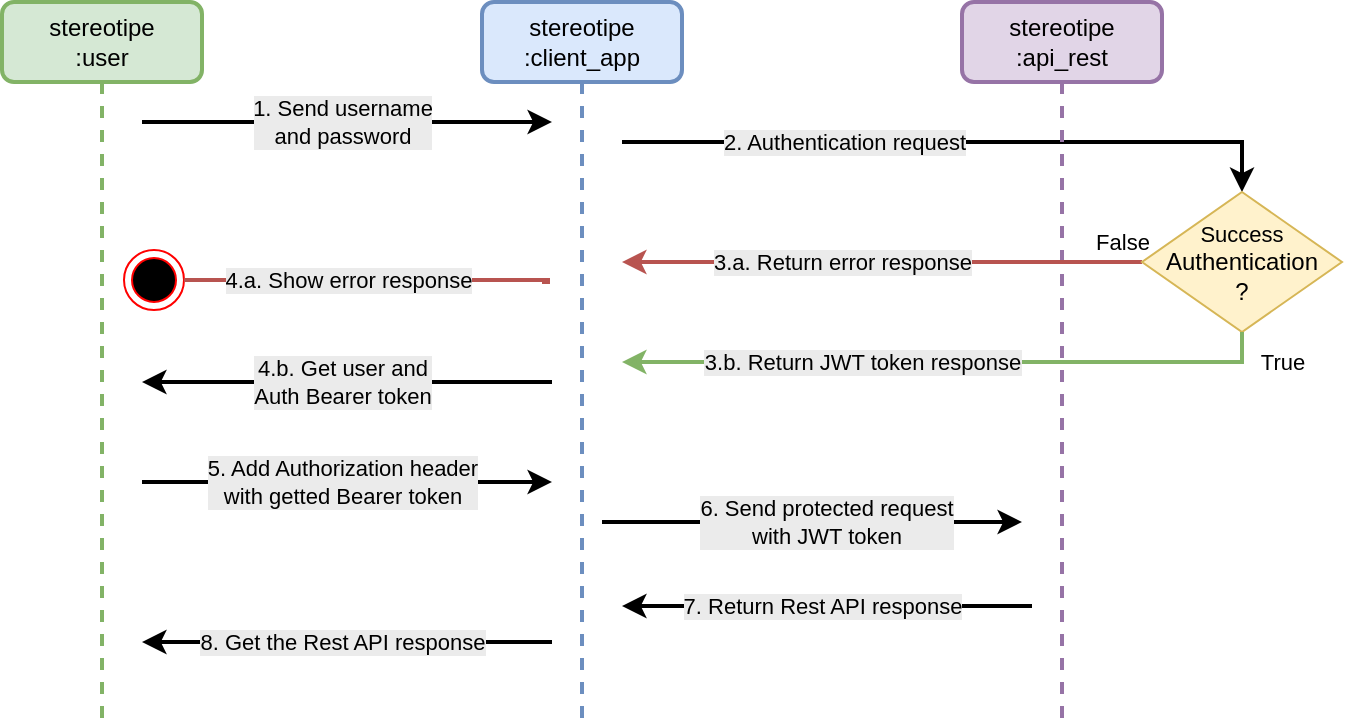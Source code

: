 <mxfile version="20.3.0" type="device"><diagram id="wO9nRCvFIkdYPWMIsG4S" name="JWT_request_lifecycle"><mxGraphModel dx="789" dy="475" grid="1" gridSize="10" guides="1" tooltips="1" connect="1" arrows="1" fold="1" page="1" pageScale="1" pageWidth="827" pageHeight="1169" math="0" shadow="0"><root><mxCell id="0"/><mxCell id="1" parent="0"/><mxCell id="74vf6Qk_rRBztaXpE-C5-4" value="stereotipe&lt;br&gt;:client_app" style="shape=umlLifeline;perimeter=lifelinePerimeter;whiteSpace=wrap;html=1;container=1;collapsible=0;recursiveResize=0;outlineConnect=0;fillColor=#dae8fc;strokeColor=#6c8ebf;strokeWidth=2;rounded=1;" vertex="1" parent="1"><mxGeometry x="270" y="120" width="100" height="360" as="geometry"/></mxCell><mxCell id="74vf6Qk_rRBztaXpE-C5-8" style="edgeStyle=orthogonalEdgeStyle;rounded=0;orthogonalLoop=1;jettySize=auto;html=1;strokeWidth=2;entryX=0.5;entryY=0;entryDx=0;entryDy=0;" edge="1" parent="74vf6Qk_rRBztaXpE-C5-4" target="74vf6Qk_rRBztaXpE-C5-17"><mxGeometry relative="1" as="geometry"><mxPoint x="70" y="70" as="sourcePoint"/><mxPoint x="270" y="70" as="targetPoint"/><Array as="points"><mxPoint x="380" y="70"/></Array></mxGeometry></mxCell><mxCell id="74vf6Qk_rRBztaXpE-C5-9" value="2. Authentication request" style="edgeLabel;html=1;align=center;verticalAlign=middle;resizable=0;points=[];labelBackgroundColor=#EBEBEB;spacing=7;" vertex="1" connectable="0" parent="74vf6Qk_rRBztaXpE-C5-8"><mxGeometry x="-0.091" relative="1" as="geometry"><mxPoint x="-42" as="offset"/></mxGeometry></mxCell><mxCell id="74vf6Qk_rRBztaXpE-C5-5" value="stereotipe&lt;br&gt;:api_rest" style="shape=umlLifeline;perimeter=lifelinePerimeter;whiteSpace=wrap;html=1;container=1;collapsible=0;recursiveResize=0;outlineConnect=0;fillColor=#e1d5e7;strokeColor=#9673a6;strokeWidth=2;rounded=1;" vertex="1" parent="1"><mxGeometry x="510" y="120" width="100" height="360" as="geometry"/></mxCell><mxCell id="74vf6Qk_rRBztaXpE-C5-36" style="edgeStyle=orthogonalEdgeStyle;rounded=0;orthogonalLoop=1;jettySize=auto;html=1;strokeWidth=2;" edge="1" parent="74vf6Qk_rRBztaXpE-C5-5"><mxGeometry relative="1" as="geometry"><mxPoint x="-180" y="260.0" as="sourcePoint"/><mxPoint x="30" y="260" as="targetPoint"/><Array as="points"><mxPoint x="-40" y="260"/><mxPoint x="-40" y="260"/></Array></mxGeometry></mxCell><mxCell id="74vf6Qk_rRBztaXpE-C5-37" value="6. Send protected request &lt;br&gt;with JWT token" style="edgeLabel;html=1;align=center;verticalAlign=middle;resizable=0;points=[];labelBackgroundColor=#EBEBEB;spacing=7;" vertex="1" connectable="0" parent="74vf6Qk_rRBztaXpE-C5-36"><mxGeometry x="-0.091" relative="1" as="geometry"><mxPoint x="16" as="offset"/></mxGeometry></mxCell><mxCell id="74vf6Qk_rRBztaXpE-C5-41" style="edgeStyle=orthogonalEdgeStyle;rounded=0;orthogonalLoop=1;jettySize=auto;html=1;startArrow=classic;startFill=1;endArrow=none;endFill=0;strokeWidth=2;" edge="1" parent="74vf6Qk_rRBztaXpE-C5-5"><mxGeometry relative="1" as="geometry"><mxPoint x="-170" y="302" as="sourcePoint"/><mxPoint x="35" y="302" as="targetPoint"/><Array as="points"><mxPoint x="-110" y="302"/></Array></mxGeometry></mxCell><mxCell id="74vf6Qk_rRBztaXpE-C5-42" value="7. Return Rest API response" style="edgeLabel;html=1;align=center;verticalAlign=middle;resizable=0;points=[];labelBackgroundColor=#EBEBEB;spacing=7;" vertex="1" connectable="0" parent="74vf6Qk_rRBztaXpE-C5-41"><mxGeometry x="-0.091" relative="1" as="geometry"><mxPoint x="7" as="offset"/></mxGeometry></mxCell><mxCell id="74vf6Qk_rRBztaXpE-C5-10" value="stereotipe&lt;br&gt;:user" style="shape=umlLifeline;perimeter=lifelinePerimeter;whiteSpace=wrap;html=1;container=1;collapsible=0;recursiveResize=0;outlineConnect=0;fillColor=#d5e8d4;strokeColor=#82b366;strokeWidth=2;rounded=1;" vertex="1" parent="1"><mxGeometry x="30" y="120" width="100" height="360" as="geometry"/></mxCell><mxCell id="74vf6Qk_rRBztaXpE-C5-27" value="" style="ellipse;html=1;shape=endState;fillColor=#000000;strokeColor=#ff0000;" vertex="1" parent="74vf6Qk_rRBztaXpE-C5-10"><mxGeometry x="61" y="124" width="30" height="30" as="geometry"/></mxCell><mxCell id="74vf6Qk_rRBztaXpE-C5-34" style="edgeStyle=orthogonalEdgeStyle;rounded=0;orthogonalLoop=1;jettySize=auto;html=1;strokeWidth=2;" edge="1" parent="74vf6Qk_rRBztaXpE-C5-10"><mxGeometry relative="1" as="geometry"><mxPoint x="70" y="240" as="sourcePoint"/><mxPoint x="275" y="240" as="targetPoint"/><Array as="points"><mxPoint x="130" y="240"/></Array></mxGeometry></mxCell><mxCell id="74vf6Qk_rRBztaXpE-C5-35" value="5. Add Authorization header&lt;br&gt;with getted Bearer token" style="edgeLabel;html=1;align=center;verticalAlign=middle;resizable=0;points=[];labelBackgroundColor=#EBEBEB;spacing=7;" vertex="1" connectable="0" parent="74vf6Qk_rRBztaXpE-C5-34"><mxGeometry x="-0.091" relative="1" as="geometry"><mxPoint x="7" as="offset"/></mxGeometry></mxCell><mxCell id="74vf6Qk_rRBztaXpE-C5-43" style="edgeStyle=orthogonalEdgeStyle;rounded=0;orthogonalLoop=1;jettySize=auto;html=1;startArrow=classic;startFill=1;endArrow=none;endFill=0;strokeWidth=2;" edge="1" parent="74vf6Qk_rRBztaXpE-C5-10"><mxGeometry relative="1" as="geometry"><mxPoint x="70" y="320" as="sourcePoint"/><mxPoint x="275.0" y="320" as="targetPoint"/><Array as="points"><mxPoint x="130" y="320"/></Array></mxGeometry></mxCell><mxCell id="74vf6Qk_rRBztaXpE-C5-44" value="8. Get the Rest API response" style="edgeLabel;html=1;align=center;verticalAlign=middle;resizable=0;points=[];labelBackgroundColor=#EBEBEB;spacing=7;" vertex="1" connectable="0" parent="74vf6Qk_rRBztaXpE-C5-43"><mxGeometry x="-0.091" relative="1" as="geometry"><mxPoint x="7" as="offset"/></mxGeometry></mxCell><mxCell id="74vf6Qk_rRBztaXpE-C5-11" style="edgeStyle=orthogonalEdgeStyle;rounded=0;orthogonalLoop=1;jettySize=auto;html=1;strokeWidth=2;" edge="1" parent="1"><mxGeometry relative="1" as="geometry"><mxPoint x="100" y="180" as="sourcePoint"/><mxPoint x="305" y="180" as="targetPoint"/><Array as="points"><mxPoint x="160" y="180"/></Array></mxGeometry></mxCell><mxCell id="74vf6Qk_rRBztaXpE-C5-12" value="1. Send username&lt;br&gt;and password" style="edgeLabel;html=1;align=center;verticalAlign=middle;resizable=0;points=[];labelBackgroundColor=#EBEBEB;spacing=7;" vertex="1" connectable="0" parent="74vf6Qk_rRBztaXpE-C5-11"><mxGeometry x="-0.091" relative="1" as="geometry"><mxPoint x="7" as="offset"/></mxGeometry></mxCell><mxCell id="74vf6Qk_rRBztaXpE-C5-22" style="edgeStyle=orthogonalEdgeStyle;rounded=0;orthogonalLoop=1;jettySize=auto;html=1;exitX=0;exitY=0.5;exitDx=0;exitDy=0;endArrow=classic;endFill=1;fillColor=#f8cecc;strokeColor=#b85450;strokeWidth=2;" edge="1" parent="1" source="74vf6Qk_rRBztaXpE-C5-17"><mxGeometry relative="1" as="geometry"><mxPoint x="340" y="250" as="targetPoint"/><Array as="points"><mxPoint x="600" y="250"/><mxPoint x="340" y="250"/></Array></mxGeometry></mxCell><mxCell id="74vf6Qk_rRBztaXpE-C5-23" value="False" style="edgeLabel;html=1;align=center;verticalAlign=middle;resizable=0;points=[];" vertex="1" connectable="0" parent="74vf6Qk_rRBztaXpE-C5-22"><mxGeometry x="-0.331" relative="1" as="geometry"><mxPoint x="77" y="-10" as="offset"/></mxGeometry></mxCell><mxCell id="74vf6Qk_rRBztaXpE-C5-39" value="3.a. Return error response" style="edgeLabel;html=1;align=center;verticalAlign=middle;resizable=0;points=[];labelBackgroundColor=#EBEBEB;spacing=7;" vertex="1" connectable="0" parent="74vf6Qk_rRBztaXpE-C5-22"><mxGeometry x="0.369" y="2" relative="1" as="geometry"><mxPoint x="28" y="-2" as="offset"/></mxGeometry></mxCell><mxCell id="74vf6Qk_rRBztaXpE-C5-17" value="&lt;span style=&quot;font-size: 11px;&quot;&gt;Success&lt;br&gt;&lt;/span&gt;Authentication&lt;br&gt;?" style="rhombus;whiteSpace=wrap;html=1;fillColor=#fff2cc;strokeColor=#d6b656;" vertex="1" parent="1"><mxGeometry x="600" y="215" width="100" height="70" as="geometry"/></mxCell><mxCell id="74vf6Qk_rRBztaXpE-C5-25" style="edgeStyle=orthogonalEdgeStyle;rounded=0;orthogonalLoop=1;jettySize=auto;html=1;endArrow=none;endFill=0;fillColor=#f8cecc;strokeColor=#b85450;strokeWidth=2;" edge="1" parent="1" target="74vf6Qk_rRBztaXpE-C5-27"><mxGeometry relative="1" as="geometry"><mxPoint x="300" y="260" as="sourcePoint"/><mxPoint x="123" y="250" as="targetPoint"/><Array as="points"><mxPoint x="303" y="260"/></Array></mxGeometry></mxCell><mxCell id="74vf6Qk_rRBztaXpE-C5-26" value="4.a. Show error response" style="edgeLabel;html=1;align=center;verticalAlign=middle;resizable=0;points=[];labelBackgroundColor=#EBEBEB;spacing=7;" vertex="1" connectable="0" parent="74vf6Qk_rRBztaXpE-C5-25"><mxGeometry x="-0.091" relative="1" as="geometry"><mxPoint x="-20" as="offset"/></mxGeometry></mxCell><mxCell id="74vf6Qk_rRBztaXpE-C5-32" style="edgeStyle=orthogonalEdgeStyle;rounded=0;orthogonalLoop=1;jettySize=auto;html=1;startArrow=classic;startFill=1;endArrow=none;endFill=0;strokeWidth=2;" edge="1" parent="1"><mxGeometry relative="1" as="geometry"><mxPoint x="100" y="310" as="sourcePoint"/><mxPoint x="305" y="310" as="targetPoint"/><Array as="points"><mxPoint x="160" y="310"/></Array></mxGeometry></mxCell><mxCell id="74vf6Qk_rRBztaXpE-C5-33" value="4.b. Get user and &lt;br&gt;Auth Bearer token" style="edgeLabel;html=1;align=center;verticalAlign=middle;resizable=0;points=[];labelBackgroundColor=#EBEBEB;spacing=7;" vertex="1" connectable="0" parent="74vf6Qk_rRBztaXpE-C5-32"><mxGeometry x="-0.091" relative="1" as="geometry"><mxPoint x="7" as="offset"/></mxGeometry></mxCell><mxCell id="74vf6Qk_rRBztaXpE-C5-38" value="" style="group" vertex="1" connectable="0" parent="1"><mxGeometry x="370" y="290" width="280" as="geometry"/></mxCell><mxCell id="74vf6Qk_rRBztaXpE-C5-20" style="edgeStyle=orthogonalEdgeStyle;rounded=0;orthogonalLoop=1;jettySize=auto;html=1;exitX=0.5;exitY=1;exitDx=0;exitDy=0;endArrow=classic;endFill=1;fillColor=#d5e8d4;strokeColor=#82b366;strokeWidth=2;" edge="1" parent="1" source="74vf6Qk_rRBztaXpE-C5-17"><mxGeometry relative="1" as="geometry"><mxPoint x="340" y="300" as="targetPoint"/><Array as="points"><mxPoint x="650" y="300"/><mxPoint x="340" y="300"/></Array></mxGeometry></mxCell><mxCell id="74vf6Qk_rRBztaXpE-C5-21" value="True" style="edgeLabel;html=1;align=center;verticalAlign=middle;resizable=0;points=[];" vertex="1" connectable="0" parent="74vf6Qk_rRBztaXpE-C5-20"><mxGeometry x="-0.492" y="-1" relative="1" as="geometry"><mxPoint x="87" y="1" as="offset"/></mxGeometry></mxCell><mxCell id="74vf6Qk_rRBztaXpE-C5-40" value="3.b. Return JWT token response" style="edgeLabel;html=1;align=center;verticalAlign=middle;resizable=0;points=[];labelBackgroundColor=#EBEBEB;spacing=7;" vertex="1" connectable="0" parent="74vf6Qk_rRBztaXpE-C5-20"><mxGeometry x="0.276" y="3" relative="1" as="geometry"><mxPoint x="2" y="-3" as="offset"/></mxGeometry></mxCell></root></mxGraphModel></diagram></mxfile>